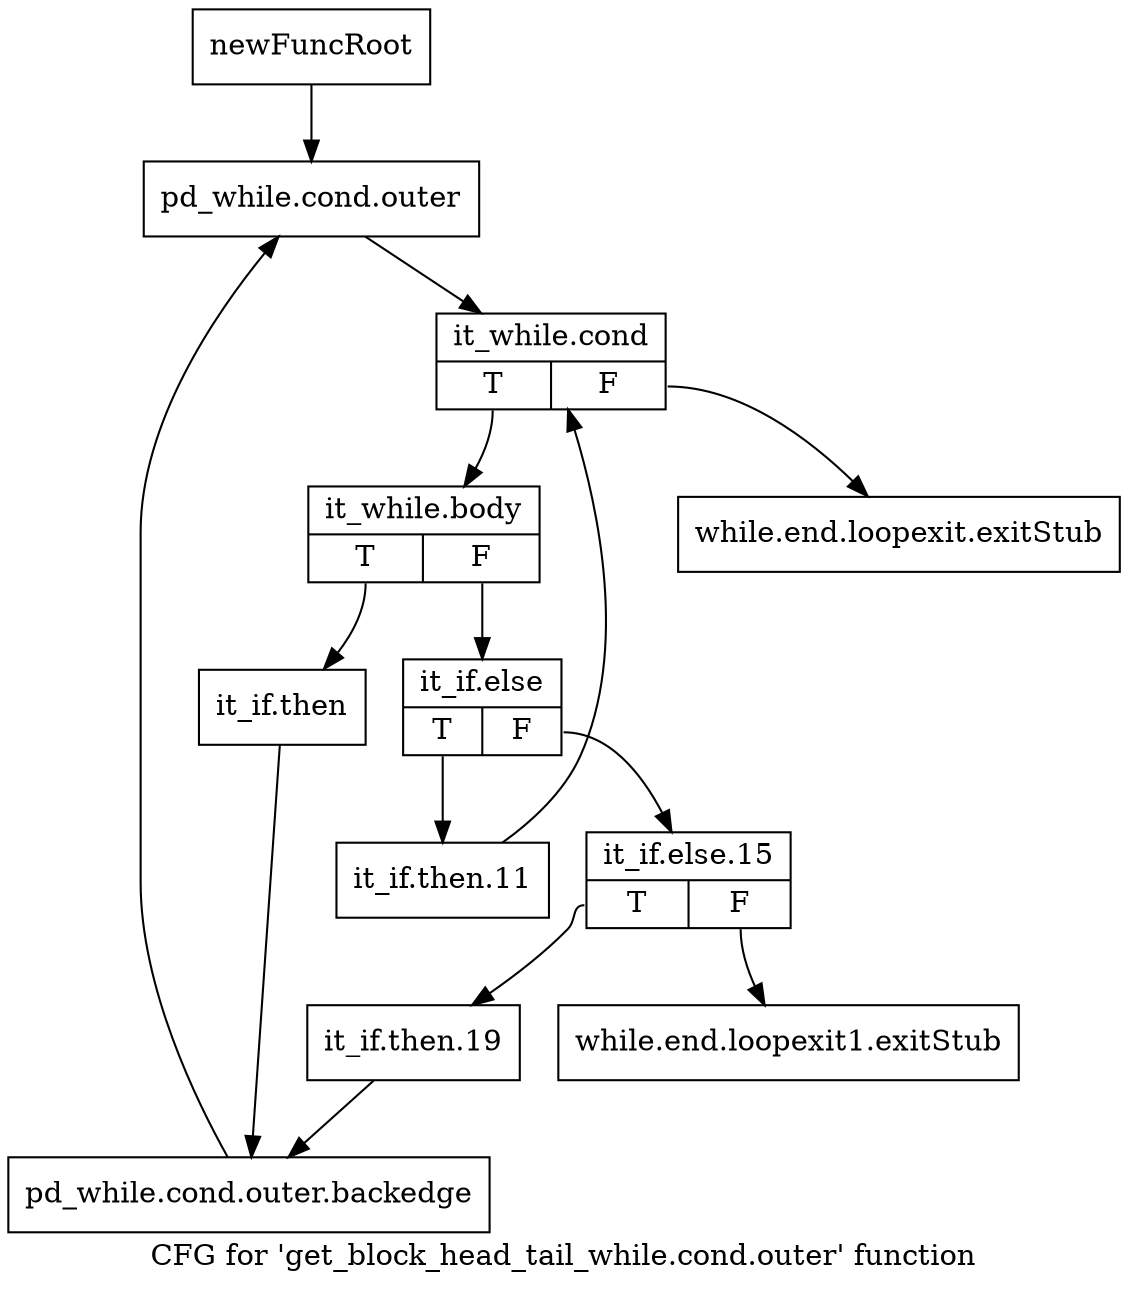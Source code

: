 digraph "CFG for 'get_block_head_tail_while.cond.outer' function" {
	label="CFG for 'get_block_head_tail_while.cond.outer' function";

	Node0xb282480 [shape=record,label="{newFuncRoot}"];
	Node0xb282480 -> Node0xb282570;
	Node0xb2824d0 [shape=record,label="{while.end.loopexit.exitStub}"];
	Node0xb282520 [shape=record,label="{while.end.loopexit1.exitStub}"];
	Node0xb282570 [shape=record,label="{pd_while.cond.outer}"];
	Node0xb282570 -> Node0xb2825c0;
	Node0xb2825c0 [shape=record,label="{it_while.cond|{<s0>T|<s1>F}}"];
	Node0xb2825c0:s0 -> Node0xb282610;
	Node0xb2825c0:s1 -> Node0xb2824d0;
	Node0xb282610 [shape=record,label="{it_while.body|{<s0>T|<s1>F}}"];
	Node0xb282610:s0 -> Node0xb2827a0;
	Node0xb282610:s1 -> Node0xb282660;
	Node0xb282660 [shape=record,label="{it_if.else|{<s0>T|<s1>F}}"];
	Node0xb282660:s0 -> Node0xb282750;
	Node0xb282660:s1 -> Node0xb2826b0;
	Node0xb2826b0 [shape=record,label="{it_if.else.15|{<s0>T|<s1>F}}"];
	Node0xb2826b0:s0 -> Node0xb282700;
	Node0xb2826b0:s1 -> Node0xb282520;
	Node0xb282700 [shape=record,label="{it_if.then.19}"];
	Node0xb282700 -> Node0xb2827f0;
	Node0xb282750 [shape=record,label="{it_if.then.11}"];
	Node0xb282750 -> Node0xb2825c0;
	Node0xb2827a0 [shape=record,label="{it_if.then}"];
	Node0xb2827a0 -> Node0xb2827f0;
	Node0xb2827f0 [shape=record,label="{pd_while.cond.outer.backedge}"];
	Node0xb2827f0 -> Node0xb282570;
}
